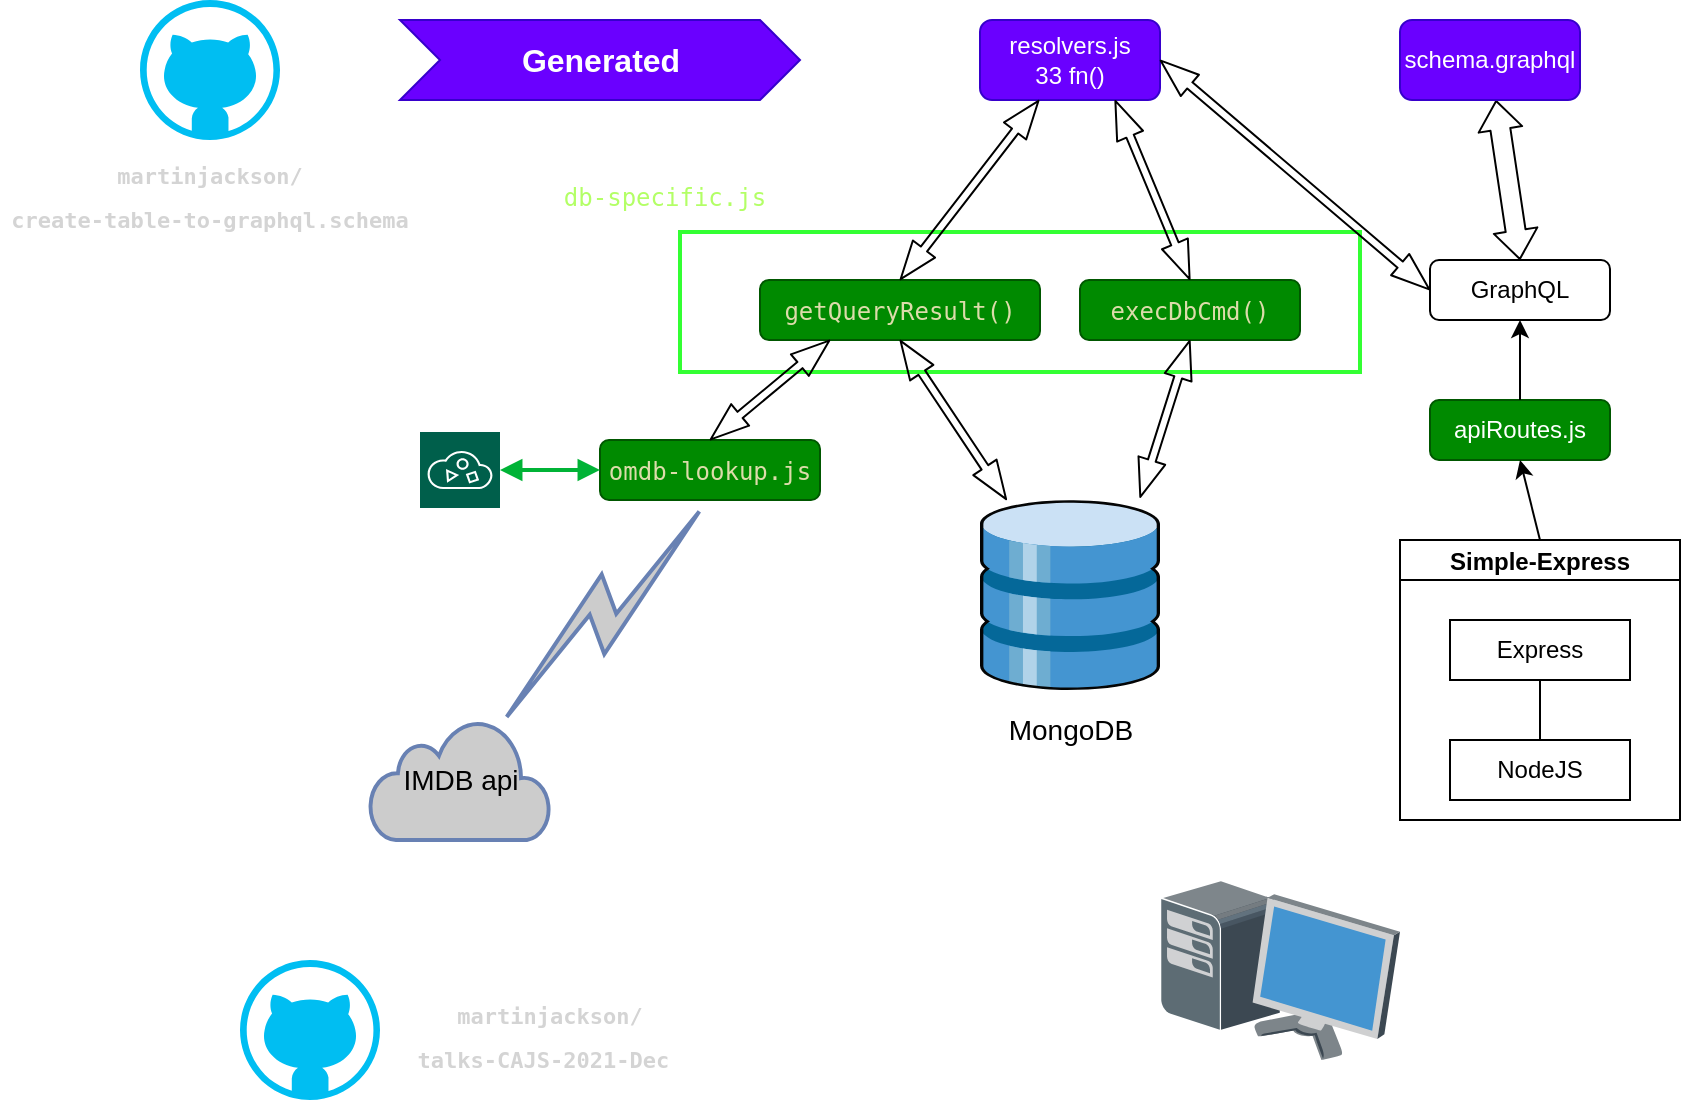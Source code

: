 <mxfile>
    <diagram id="3L1Cthyb_ukO5JJYvbZ1" name="Page-1">
        <mxGraphModel dx="857" dy="565" grid="1" gridSize="10" guides="1" tooltips="1" connect="1" arrows="1" fold="1" page="1" pageScale="1" pageWidth="850" pageHeight="1100" math="0" shadow="0">
            <root>
                <mxCell id="0"/>
                <mxCell id="1" parent="0"/>
                <mxCell id="54" value="" style="rounded=0;whiteSpace=wrap;html=1;fillColor=none;strokeColor=#33FF33;strokeWidth=2;labelBackgroundColor=none;fontSize=12;fontColor=#ffffff;" vertex="1" parent="1">
                    <mxGeometry x="340" y="146" width="340" height="70" as="geometry"/>
                </mxCell>
                <mxCell id="2" value="Simple-Express" style="swimlane;startSize=20;horizontal=1;containerType=tree;newEdgeStyle={&quot;edgeStyle&quot;:&quot;elbowEdgeStyle&quot;,&quot;startArrow&quot;:&quot;none&quot;,&quot;endArrow&quot;:&quot;none&quot;};" vertex="1" parent="1">
                    <mxGeometry x="700" y="300" width="140" height="140" as="geometry"/>
                </mxCell>
                <mxCell id="3" value="" style="edgeStyle=elbowEdgeStyle;elbow=vertical;startArrow=none;endArrow=none;rounded=0;" edge="1" parent="2" source="5" target="6">
                    <mxGeometry relative="1" as="geometry"/>
                </mxCell>
                <UserObject label="Express" treeRoot="1" id="5">
                    <mxCell style="whiteSpace=wrap;html=1;align=center;treeFolding=1;treeMoving=1;newEdgeStyle={&quot;edgeStyle&quot;:&quot;elbowEdgeStyle&quot;,&quot;startArrow&quot;:&quot;none&quot;,&quot;endArrow&quot;:&quot;none&quot;};" vertex="1" parent="2">
                        <mxGeometry x="25" y="40" width="90" height="30" as="geometry"/>
                    </mxCell>
                </UserObject>
                <mxCell id="6" value="NodeJS" style="whiteSpace=wrap;html=1;align=center;verticalAlign=middle;treeFolding=1;treeMoving=1;newEdgeStyle={&quot;edgeStyle&quot;:&quot;elbowEdgeStyle&quot;,&quot;startArrow&quot;:&quot;none&quot;,&quot;endArrow&quot;:&quot;none&quot;};" vertex="1" parent="2">
                    <mxGeometry x="25" y="100" width="90" height="30" as="geometry"/>
                </mxCell>
                <mxCell id="9" value="apiRoutes.js" style="rounded=1;whiteSpace=wrap;html=1;fillColor=#008a00;fontColor=#ffffff;strokeColor=#005700;" vertex="1" parent="1">
                    <mxGeometry x="715" y="230" width="90" height="30" as="geometry"/>
                </mxCell>
                <mxCell id="10" value="GraphQL" style="rounded=1;whiteSpace=wrap;html=1;" vertex="1" parent="1">
                    <mxGeometry x="715" y="160" width="90" height="30" as="geometry"/>
                </mxCell>
                <mxCell id="11" value="" style="endArrow=classic;html=1;entryX=0.5;entryY=1;entryDx=0;entryDy=0;exitX=0.5;exitY=0;exitDx=0;exitDy=0;" edge="1" parent="1" source="2" target="9">
                    <mxGeometry width="50" height="50" relative="1" as="geometry">
                        <mxPoint x="510" y="390" as="sourcePoint"/>
                        <mxPoint x="560" y="340" as="targetPoint"/>
                    </mxGeometry>
                </mxCell>
                <mxCell id="12" value="" style="endArrow=classic;html=1;entryX=0.5;entryY=1;entryDx=0;entryDy=0;" edge="1" parent="1" source="9" target="10">
                    <mxGeometry width="50" height="50" relative="1" as="geometry">
                        <mxPoint x="510" y="390" as="sourcePoint"/>
                        <mxPoint x="560" y="340" as="targetPoint"/>
                    </mxGeometry>
                </mxCell>
                <mxCell id="16" value="" style="sketch=0;shadow=0;dashed=0;html=1;labelPosition=center;verticalLabelPosition=bottom;verticalAlign=top;align=center;outlineConnect=0;shape=mxgraph.veeam.3d.datastore;" vertex="1" parent="1">
                    <mxGeometry x="490" y="280" width="90" height="95" as="geometry"/>
                </mxCell>
                <mxCell id="17" value="" style="sketch=0;shadow=0;dashed=0;html=1;labelPosition=center;verticalLabelPosition=bottom;verticalAlign=top;align=center;outlineConnect=0;shape=mxgraph.veeam.3d.workstation;" vertex="1" parent="1">
                    <mxGeometry x="580" y="470" width="120" height="90" as="geometry"/>
                </mxCell>
                <mxCell id="19" value="" style="shape=flexArrow;endArrow=classic;startArrow=classic;html=1;exitX=0.5;exitY=0;exitDx=0;exitDy=0;startWidth=11;startSize=4.45;endWidth=11;endSize=4.45;" edge="1" parent="1" source="10" target="26">
                    <mxGeometry width="100" height="100" relative="1" as="geometry">
                        <mxPoint x="480" y="410" as="sourcePoint"/>
                        <mxPoint x="737.895" y="90" as="targetPoint"/>
                    </mxGeometry>
                </mxCell>
                <mxCell id="20" value="resolvers.js&lt;br&gt;33 fn()" style="rounded=1;whiteSpace=wrap;html=1;fillColor=#6a00ff;fontColor=#ffffff;strokeColor=#3700CC;" vertex="1" parent="1">
                    <mxGeometry x="490" y="40" width="90" height="40" as="geometry"/>
                </mxCell>
                <mxCell id="21" value="" style="shape=flexArrow;endArrow=classic;startArrow=classic;html=1;entryX=1;entryY=0.5;entryDx=0;entryDy=0;exitX=0;exitY=0.5;exitDx=0;exitDy=0;width=4;endSize=6.03;endWidth=9;startWidth=9;startSize=6.03;" edge="1" parent="1" source="10" target="20">
                    <mxGeometry width="100" height="100" relative="1" as="geometry">
                        <mxPoint x="480" y="410" as="sourcePoint"/>
                        <mxPoint x="580" y="310" as="targetPoint"/>
                    </mxGeometry>
                </mxCell>
                <mxCell id="22" value="&lt;div style=&quot;color: rgb(212 , 212 , 212) ; font-family: &amp;#34;meslolgs nf&amp;#34; , &amp;#34;droid sans mono&amp;#34; , monospace , monospace ; line-height: 20px&quot;&gt;&lt;span style=&quot;color: rgb(220 , 220 , 170)&quot;&gt;&lt;font style=&quot;font-size: 12px&quot;&gt;execDbCmd()&lt;/font&gt;&lt;/span&gt;&lt;/div&gt;" style="rounded=1;whiteSpace=wrap;html=1;fillColor=#008a00;fontColor=#ffffff;strokeColor=#005700;" vertex="1" parent="1">
                    <mxGeometry x="540" y="170" width="110" height="30" as="geometry"/>
                </mxCell>
                <mxCell id="23" value="&lt;div style=&quot;color: rgb(212 , 212 , 212) ; font-family: &amp;#34;meslolgs nf&amp;#34; , &amp;#34;droid sans mono&amp;#34; , monospace , monospace ; line-height: 20px&quot;&gt;&lt;span style=&quot;color: rgb(220 , 220 , 170)&quot;&gt;&lt;font style=&quot;font-size: 12px&quot;&gt;getQueryResult()&lt;/font&gt;&lt;/span&gt;&lt;/div&gt;" style="rounded=1;whiteSpace=wrap;html=1;fillColor=#008a00;fontColor=#ffffff;strokeColor=#005700;" vertex="1" parent="1">
                    <mxGeometry x="380" y="170" width="140" height="30" as="geometry"/>
                </mxCell>
                <mxCell id="26" value="schema.graphql" style="rounded=1;whiteSpace=wrap;html=1;fillColor=#6a00ff;fontColor=#ffffff;strokeColor=#3700CC;" vertex="1" parent="1">
                    <mxGeometry x="700" y="40" width="90" height="40" as="geometry"/>
                </mxCell>
                <mxCell id="28" value="" style="shape=flexArrow;endArrow=classic;startArrow=classic;html=1;entryX=0.5;entryY=1;entryDx=0;entryDy=0;width=4;endSize=6.03;endWidth=9;startWidth=9;startSize=6.03;exitX=0.889;exitY=-0.011;exitDx=0;exitDy=0;exitPerimeter=0;" edge="1" parent="1" source="16" target="22">
                    <mxGeometry width="100" height="100" relative="1" as="geometry">
                        <mxPoint x="570" y="230" as="sourcePoint"/>
                        <mxPoint x="510.426" y="160" as="targetPoint"/>
                    </mxGeometry>
                </mxCell>
                <mxCell id="29" value="&lt;font style=&quot;font-size: 14px&quot;&gt;MongoDB&lt;/font&gt;" style="text;html=1;strokeColor=none;fillColor=none;align=center;verticalAlign=middle;whiteSpace=wrap;rounded=0;labelBackgroundColor=none;fontSize=10;" vertex="1" parent="1">
                    <mxGeometry x="497.5" y="380" width="75" height="30" as="geometry"/>
                </mxCell>
                <mxCell id="30" value="" style="shape=flexArrow;endArrow=classic;startArrow=classic;html=1;width=4;endSize=6.03;endWidth=9;startWidth=9;startSize=6.03;exitX=0.5;exitY=0;exitDx=0;exitDy=0;" edge="1" parent="1" source="23" target="20">
                    <mxGeometry width="100" height="100" relative="1" as="geometry">
                        <mxPoint x="490" y="110" as="sourcePoint"/>
                        <mxPoint x="446.078" y="30" as="targetPoint"/>
                    </mxGeometry>
                </mxCell>
                <mxCell id="31" value="" style="shape=flexArrow;endArrow=classic;startArrow=classic;html=1;entryX=0.75;entryY=1;entryDx=0;entryDy=0;width=4;endSize=6.03;endWidth=9;startWidth=9;startSize=6.03;exitX=0.5;exitY=0;exitDx=0;exitDy=0;" edge="1" parent="1" source="22" target="20">
                    <mxGeometry width="100" height="100" relative="1" as="geometry">
                        <mxPoint x="580" y="110" as="sourcePoint"/>
                        <mxPoint x="536.078" y="30" as="targetPoint"/>
                    </mxGeometry>
                </mxCell>
                <mxCell id="32" value="&lt;font color=&quot;#000000&quot;&gt;IMDB api&lt;br&gt;&lt;/font&gt;" style="html=1;outlineConnect=0;fillColor=#CCCCCC;strokeColor=#6881B3;gradientColor=none;gradientDirection=north;strokeWidth=2;shape=mxgraph.networks.cloud;fontColor=#ffffff;labelBackgroundColor=none;fontSize=14;" vertex="1" parent="1">
                    <mxGeometry x="185" y="390" width="90" height="60" as="geometry"/>
                </mxCell>
                <mxCell id="33" value="&lt;div style=&quot;font-family: &amp;#34;meslolgs nf&amp;#34; , &amp;#34;droid sans mono&amp;#34; , monospace , monospace ; line-height: 20px&quot;&gt;&lt;font color=&quot;#dcdcaa&quot; style=&quot;font-size: 12px&quot;&gt;omdb-lookup.js&lt;/font&gt;&lt;/div&gt;" style="rounded=1;whiteSpace=wrap;html=1;fillColor=#008a00;fontColor=#ffffff;strokeColor=#005700;" vertex="1" parent="1">
                    <mxGeometry x="300" y="250" width="110" height="30" as="geometry"/>
                </mxCell>
                <mxCell id="36" value="&lt;font style=&quot;font-size: 16px&quot;&gt;Generated&lt;/font&gt;" style="html=1;shape=mxgraph.infographic.ribbonSimple;notch1=20;notch2=20;fillColor=#6a00ff;strokeColor=#3700CC;align=center;verticalAlign=middle;fontColor=#ffffff;fontSize=14;fontStyle=1;labelBackgroundColor=none;" vertex="1" parent="1">
                    <mxGeometry x="200" y="40" width="200" height="40" as="geometry"/>
                </mxCell>
                <mxCell id="38" value="" style="sketch=0;pointerEvents=1;shadow=0;dashed=0;html=1;strokeColor=none;fillColor=#005F4B;labelPosition=center;verticalLabelPosition=bottom;verticalAlign=top;align=center;outlineConnect=0;shape=mxgraph.veeam2.object_storage;labelBackgroundColor=none;fontSize=12;fontColor=#000000;" vertex="1" parent="1">
                    <mxGeometry x="210" y="246" width="40" height="38" as="geometry"/>
                </mxCell>
                <mxCell id="42" value="" style="edgeStyle=none;rounded=0;html=1;entryX=0;entryY=0.5;jettySize=auto;orthogonalLoop=1;strokeColor=#00B336;strokeWidth=2;fontColor=#000000;jumpStyle=none;endArrow=block;endFill=1;startArrow=block;startFill=1;fontSize=12;entryDx=0;entryDy=0;" edge="1" parent="1" source="38" target="33">
                    <mxGeometry width="100" relative="1" as="geometry">
                        <mxPoint x="240" y="310" as="sourcePoint"/>
                        <mxPoint x="340" y="310" as="targetPoint"/>
                    </mxGeometry>
                </mxCell>
                <mxCell id="45" value="" style="html=1;outlineConnect=0;fillColor=#CCCCCC;strokeColor=#6881B3;gradientColor=none;gradientDirection=north;strokeWidth=2;shape=mxgraph.networks.comm_link_edge;html=1;fontSize=12;fontColor=#000000;entryX=0.5;entryY=1;entryDx=0;entryDy=0;exitX=0.7;exitY=0.07;exitDx=0;exitDy=0;exitPerimeter=0;" edge="1" parent="1" source="32" target="33">
                    <mxGeometry width="100" height="100" relative="1" as="geometry">
                        <mxPoint x="130" y="420" as="sourcePoint"/>
                        <mxPoint x="230" y="320" as="targetPoint"/>
                    </mxGeometry>
                </mxCell>
                <mxCell id="47" value="" style="verticalLabelPosition=bottom;html=1;verticalAlign=top;align=center;strokeColor=none;fillColor=#00BEF2;shape=mxgraph.azure.github_code;pointerEvents=1;labelBackgroundColor=none;fontSize=16;fontColor=#000000;" vertex="1" parent="1">
                    <mxGeometry x="70" y="30" width="70" height="70" as="geometry"/>
                </mxCell>
                <mxCell id="48" value="&lt;div style=&quot;font-family: &amp;#34;meslolgs nf&amp;#34; , &amp;#34;droid sans mono&amp;#34; , monospace , monospace ; line-height: 20px&quot;&gt;&lt;font color=&quot;#ffffff&quot; style=&quot;font-size: 12px&quot;&gt;omdbCache.json&lt;/font&gt;&lt;/div&gt;" style="text;html=1;align=center;verticalAlign=middle;whiteSpace=wrap;rounded=0;labelBackgroundColor=none;fontSize=16;" vertex="1" parent="1">
                    <mxGeometry x="175" y="210" width="110" height="36" as="geometry"/>
                </mxCell>
                <mxCell id="49" value="&lt;div style=&quot;font-family: &amp;#34;meslolgs nf&amp;#34; , &amp;#34;droid sans mono&amp;#34; , monospace , monospace ; line-height: 20px&quot;&gt;&lt;div style=&quot;color: rgb(212 , 212 , 212) ; font-family: &amp;#34;meslolgs nf&amp;#34; , &amp;#34;droid sans mono&amp;#34; , monospace , monospace ; line-height: 20px&quot;&gt;&lt;font style=&quot;font-size: 11px&quot;&gt;&lt;b&gt;martinjackson/&lt;/b&gt;&lt;/font&gt;&lt;/div&gt;&lt;div style=&quot;color: rgb(212 , 212 , 212) ; font-family: &amp;#34;meslolgs nf&amp;#34; , &amp;#34;droid sans mono&amp;#34; , monospace , monospace ; line-height: 20px&quot;&gt;&lt;font style=&quot;font-size: 11px&quot;&gt;&lt;b&gt;create-table-to-graphql.schema&lt;/b&gt;&lt;/font&gt;&lt;/div&gt;&lt;/div&gt;" style="text;html=1;align=center;verticalAlign=middle;whiteSpace=wrap;rounded=0;labelBackgroundColor=none;fontSize=16;" vertex="1" parent="1">
                    <mxGeometry y="110" width="210" height="36" as="geometry"/>
                </mxCell>
                <mxCell id="51" value="" style="verticalLabelPosition=bottom;html=1;verticalAlign=top;align=center;strokeColor=none;fillColor=#00BEF2;shape=mxgraph.azure.github_code;pointerEvents=1;labelBackgroundColor=none;fontSize=16;fontColor=#000000;" vertex="1" parent="1">
                    <mxGeometry x="120" y="510" width="70" height="70" as="geometry"/>
                </mxCell>
                <mxCell id="52" value="&lt;div style=&quot;font-family: &amp;#34;meslolgs nf&amp;#34; , &amp;#34;droid sans mono&amp;#34; , monospace , monospace ; line-height: 20px&quot;&gt;&lt;div style=&quot;color: rgb(212 , 212 , 212) ; font-family: &amp;#34;meslolgs nf&amp;#34; , &amp;#34;droid sans mono&amp;#34; , monospace , monospace ; line-height: 20px&quot;&gt;&lt;font style=&quot;font-size: 11px&quot;&gt;&lt;b&gt;martinjackson/&lt;/b&gt;&lt;/font&gt;&lt;/div&gt;&lt;div style=&quot;color: rgb(212 , 212 , 212) ; font-family: &amp;#34;meslolgs nf&amp;#34; , &amp;#34;droid sans mono&amp;#34; , monospace , monospace ; line-height: 20px&quot;&gt;&lt;b&gt;&lt;font style=&quot;font-size: 11px&quot;&gt;talks-CAJS-2021-Dec&amp;nbsp;&lt;/font&gt;&lt;span style=&quot;color: rgba(0 , 0 , 0 , 0) ; font-family: monospace ; font-size: 0px&quot;&gt;%3CmxGraphModel%3E%3Croot%3E%3CmxCell%20id%3D%220%22%2F%3E%3CmxCell%20id%3D%221%22%20parent%3D%220%22%2F%3E%3CmxCell%20id%3D%222%22%20value%3D%22%26lt%3Bdiv%20style%3D%26quot%3Bfont-family%3A%20%26amp%3B%2334%3Bmeslolgs%20nf%26amp%3B%2334%3B%20%2C%20%26amp%3B%2334%3Bdroid%20sans%20mono%26amp%3B%2334%3B%20%2C%20monospace%20%2C%20monospace%20%3B%20line-height%3A%2020px%26quot%3B%26gt%3B%26lt%3Bdiv%20style%3D%26quot%3Bcolor%3A%20rgb(212%20%2C%20212%20%2C%20212)%20%3B%20font-family%3A%20%26amp%3B%2334%3Bmeslolgs%20nf%26amp%3B%2334%3B%20%2C%20%26amp%3B%2334%3Bdroid%20sans%20mono%26amp%3B%2334%3B%20%2C%20monospace%20%2C%20monospace%20%3B%20line-height%3A%2020px%26quot%3B%26gt%3B%26lt%3Bfont%20style%3D%26quot%3Bfont-size%3A%2011px%26quot%3B%26gt%3Bcreate-table-to-graphql.schema%26lt%3B%2Ffont%26gt%3B%26lt%3B%2Fdiv%26gt%3B%26lt%3B%2Fdiv%26gt%3B%22%20style%3D%22text%3Bhtml%3D1%3Balign%3Dcenter%3BverticalAlign%3Dmiddle%3BwhiteSpace%3Dwrap%3Brounded%3D0%3BlabelBackgroundColor%3Dnone%3BfontSize%3D16%3B%22%20vertex%3D%221%22%20parent%3D%221%22%3E%3CmxGeometry%20x%3D%2240%22%20y%3D%22100%22%20width%3D%22210%22%20height%3D%2236%22%20as%3D%22geometry%22%2F%3E%3C%2FmxCell%3E%3C%2Froot%3E%3C%2FmxGraphModel%3E&lt;/span&gt;&lt;/b&gt;&lt;/div&gt;&lt;/div&gt;" style="text;html=1;align=center;verticalAlign=middle;whiteSpace=wrap;rounded=0;labelBackgroundColor=none;fontSize=16;" vertex="1" parent="1">
                    <mxGeometry x="200" y="526" width="150" height="48" as="geometry"/>
                </mxCell>
                <mxCell id="56" value="&lt;div style=&quot;font-family: &amp;#34;meslolgs nf&amp;#34; , &amp;#34;droid sans mono&amp;#34; , monospace , monospace ; line-height: 20px&quot;&gt;&lt;span style=&quot;font-size: 12px&quot;&gt;&lt;font color=&quot;#b3ff66&quot;&gt;db-specific.js&lt;/font&gt;&lt;/span&gt;&lt;/div&gt;" style="text;html=1;align=center;verticalAlign=middle;whiteSpace=wrap;rounded=0;labelBackgroundColor=none;fontSize=16;" vertex="1" parent="1">
                    <mxGeometry x="265" y="110" width="135" height="36" as="geometry"/>
                </mxCell>
                <mxCell id="37" value="" style="shape=flexArrow;endArrow=classic;startArrow=classic;html=1;entryX=0.25;entryY=1;entryDx=0;entryDy=0;width=4;endSize=6.03;endWidth=9;startWidth=9;startSize=6.03;exitX=0.5;exitY=0;exitDx=0;exitDy=0;" edge="1" parent="1" source="33" target="23">
                    <mxGeometry width="100" height="100" relative="1" as="geometry">
                        <mxPoint x="330" y="230" as="sourcePoint"/>
                        <mxPoint x="276.667" y="150" as="targetPoint"/>
                    </mxGeometry>
                </mxCell>
                <mxCell id="27" value="" style="shape=flexArrow;endArrow=classic;startArrow=classic;html=1;entryX=0.5;entryY=1;entryDx=0;entryDy=0;width=4;endSize=6.03;endWidth=9;startWidth=9;startSize=6.03;" edge="1" parent="1" source="16" target="23">
                    <mxGeometry width="100" height="100" relative="1" as="geometry">
                        <mxPoint x="380" y="270" as="sourcePoint"/>
                        <mxPoint x="265" y="155" as="targetPoint"/>
                    </mxGeometry>
                </mxCell>
            </root>
        </mxGraphModel>
    </diagram>
</mxfile>